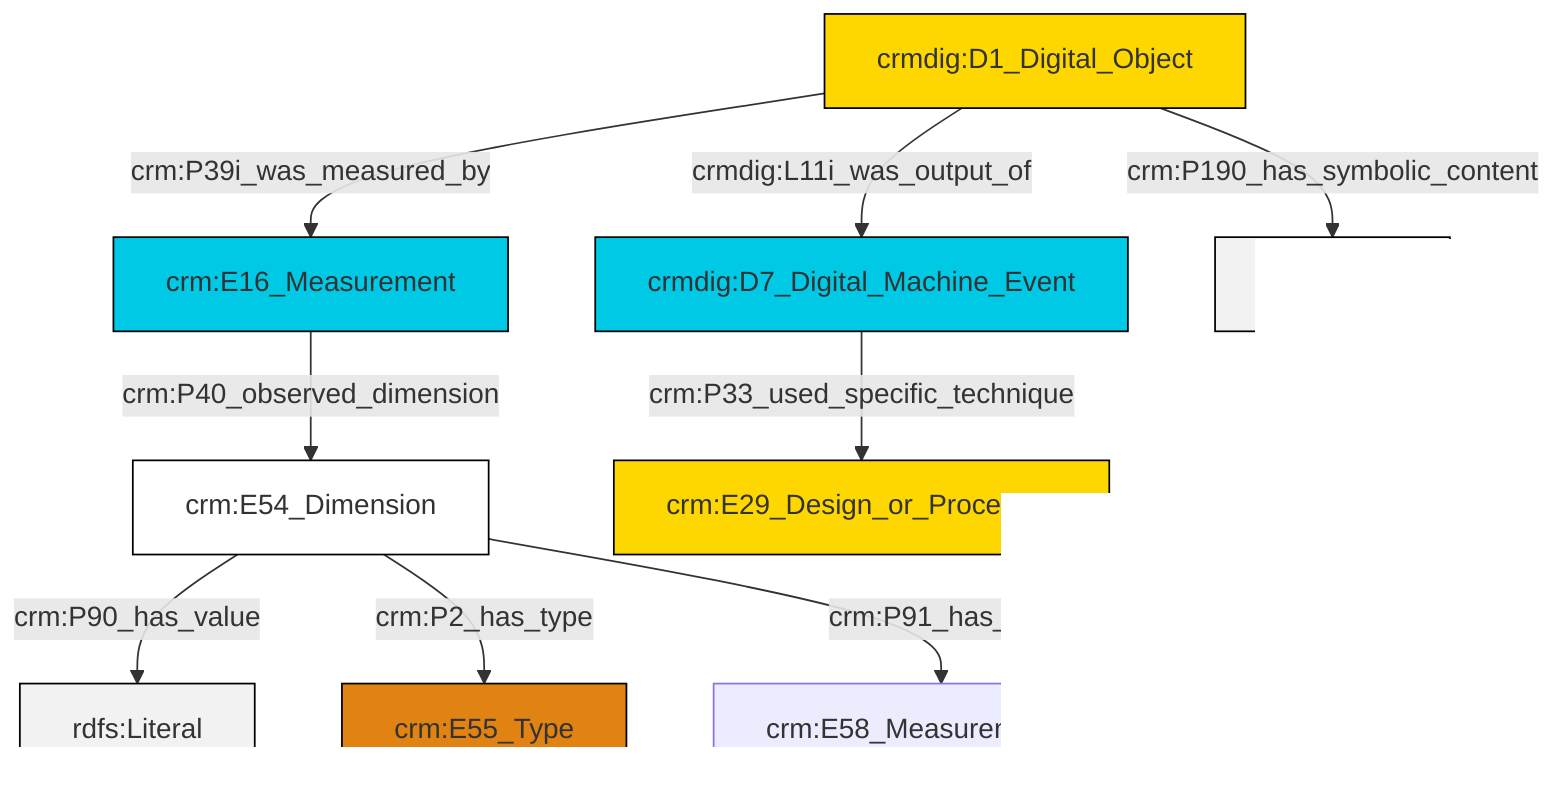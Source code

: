 graph TD
classDef Literal fill:#f2f2f2,stroke:#000000;
classDef CRM_Entity fill:#FFFFFF,stroke:#000000;
classDef Temporal_Entity fill:#00C9E6, stroke:#000000;
classDef Type fill:#E18312, stroke:#000000;
classDef Time-Span fill:#2C9C91, stroke:#000000;
classDef Appellation fill:#FFEB7F, stroke:#000000;
classDef Place fill:#008836, stroke:#000000;
classDef Persistent_Item fill:#B266B2, stroke:#000000;
classDef Conceptual_Object fill:#FFD700, stroke:#000000;
classDef Physical_Thing fill:#D2B48C, stroke:#000000;
classDef Actor fill:#f58aad, stroke:#000000;
classDef PC_Classes fill:#4ce600, stroke:#000000;
classDef Multi fill:#cccccc,stroke:#000000;

4["crmdig:D1_Digital_Object"]:::Conceptual_Object -->|crmdig:L11i_was_output_of| 5["crmdig:D7_Digital_Machine_Event"]:::Temporal_Entity
4["crmdig:D1_Digital_Object"]:::Conceptual_Object -->|crm:P190_has_symbolic_content| 10[rdfs:Literal]:::Literal
4["crmdig:D1_Digital_Object"]:::Conceptual_Object -->|crm:P39i_was_measured_by| 6["crm:E16_Measurement"]:::Temporal_Entity
0["crm:E54_Dimension"]:::CRM_Entity -->|crm:P90_has_value| 11[rdfs:Literal]:::Literal
0["crm:E54_Dimension"]:::CRM_Entity -->|crm:P2_has_type| 12["crm:E55_Type"]:::Type
6["crm:E16_Measurement"]:::Temporal_Entity -->|crm:P40_observed_dimension| 0["crm:E54_Dimension"]:::CRM_Entity
5["crmdig:D7_Digital_Machine_Event"]:::Temporal_Entity -->|crm:P33_used_specific_technique| 2["crm:E29_Design_or_Procedure"]:::Conceptual_Object
0["crm:E54_Dimension"]:::CRM_Entity -->|crm:P91_has_unit| 14["crm:E58_Measurement_unit"]:::Default